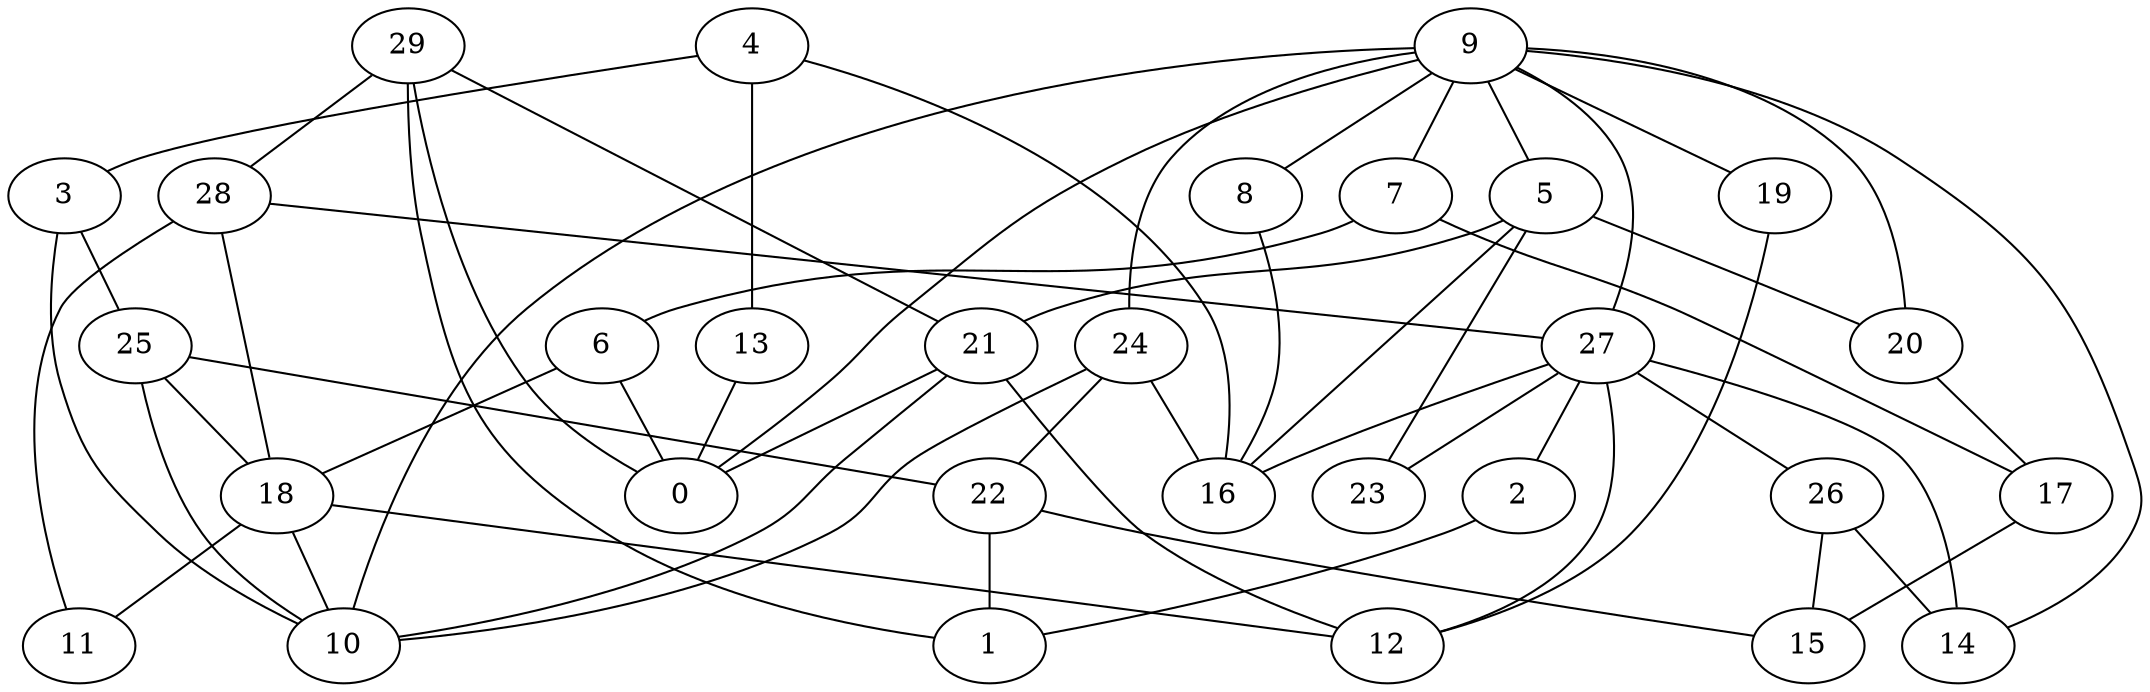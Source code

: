 digraph GG_graph {

subgraph G_graph {
edge [color = black]
"4" -> "13" [dir = none]
"4" -> "3" [dir = none]
"4" -> "16" [dir = none]
"22" -> "1" [dir = none]
"22" -> "15" [dir = none]
"9" -> "19" [dir = none]
"9" -> "8" [dir = none]
"9" -> "20" [dir = none]
"9" -> "14" [dir = none]
"9" -> "24" [dir = none]
"9" -> "5" [dir = none]
"9" -> "27" [dir = none]
"9" -> "10" [dir = none]
"9" -> "0" [dir = none]
"9" -> "7" [dir = none]
"20" -> "17" [dir = none]
"26" -> "14" [dir = none]
"26" -> "15" [dir = none]
"17" -> "15" [dir = none]
"28" -> "18" [dir = none]
"28" -> "11" [dir = none]
"28" -> "27" [dir = none]
"27" -> "16" [dir = none]
"27" -> "12" [dir = none]
"27" -> "14" [dir = none]
"27" -> "2" [dir = none]
"27" -> "26" [dir = none]
"27" -> "23" [dir = none]
"7" -> "6" [dir = none]
"7" -> "17" [dir = none]
"29" -> "21" [dir = none]
"29" -> "0" [dir = none]
"29" -> "1" [dir = none]
"29" -> "28" [dir = none]
"13" -> "0" [dir = none]
"18" -> "10" [dir = none]
"18" -> "12" [dir = none]
"18" -> "11" [dir = none]
"24" -> "10" [dir = none]
"24" -> "16" [dir = none]
"24" -> "22" [dir = none]
"5" -> "23" [dir = none]
"5" -> "20" [dir = none]
"5" -> "16" [dir = none]
"5" -> "21" [dir = none]
"21" -> "0" [dir = none]
"21" -> "10" [dir = none]
"21" -> "12" [dir = none]
"8" -> "16" [dir = none]
"2" -> "1" [dir = none]
"25" -> "22" [dir = none]
"25" -> "10" [dir = none]
"25" -> "18" [dir = none]
"3" -> "10" [dir = none]
"3" -> "25" [dir = none]
"6" -> "18" [dir = none]
"6" -> "0" [dir = none]
"19" -> "12" [dir = none]
}

}
